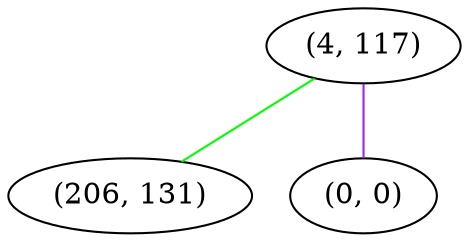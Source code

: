 graph "" {
"(4, 117)";
"(206, 131)";
"(0, 0)";
"(4, 117)" -- "(206, 131)"  [color=green, key=0, weight=2];
"(4, 117)" -- "(0, 0)"  [color=purple, key=0, weight=4];
}

